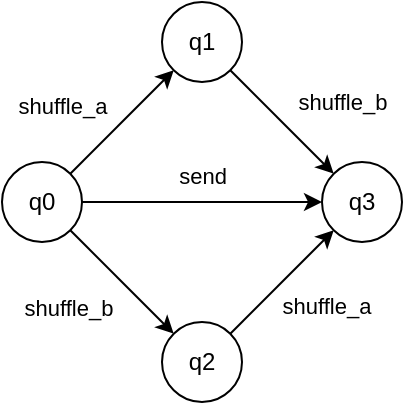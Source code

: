 <mxfile version="21.8.1" type="device">
  <diagram name="Pagina-1" id="XoXRjMPKRKvgqmu1Gu72">
    <mxGraphModel dx="1434" dy="856" grid="1" gridSize="10" guides="1" tooltips="1" connect="1" arrows="1" fold="1" page="1" pageScale="1" pageWidth="827" pageHeight="1169" math="0" shadow="0">
      <root>
        <mxCell id="0" />
        <mxCell id="1" parent="0" />
        <mxCell id="wj0IYQqH9ou-rQZwyn_V-1" style="rounded=0;orthogonalLoop=1;jettySize=auto;html=1;" edge="1" parent="1" source="wj0IYQqH9ou-rQZwyn_V-5" target="wj0IYQqH9ou-rQZwyn_V-9">
          <mxGeometry relative="1" as="geometry" />
        </mxCell>
        <mxCell id="wj0IYQqH9ou-rQZwyn_V-2" value="shuffle_a" style="edgeLabel;html=1;align=center;verticalAlign=middle;resizable=0;points=[];" vertex="1" connectable="0" parent="wj0IYQqH9ou-rQZwyn_V-1">
          <mxGeometry x="0.056" y="-1" relative="1" as="geometry">
            <mxPoint x="-32" y="-8" as="offset" />
          </mxGeometry>
        </mxCell>
        <mxCell id="wj0IYQqH9ou-rQZwyn_V-3" style="rounded=0;orthogonalLoop=1;jettySize=auto;html=1;" edge="1" parent="1" source="wj0IYQqH9ou-rQZwyn_V-5" target="wj0IYQqH9ou-rQZwyn_V-12">
          <mxGeometry relative="1" as="geometry">
            <mxPoint x="205.858" y="285.858" as="targetPoint" />
          </mxGeometry>
        </mxCell>
        <mxCell id="wj0IYQqH9ou-rQZwyn_V-4" value="shuffle_b" style="edgeLabel;html=1;align=center;verticalAlign=middle;resizable=0;points=[];" vertex="1" connectable="0" parent="wj0IYQqH9ou-rQZwyn_V-3">
          <mxGeometry x="-0.13" y="2" relative="1" as="geometry">
            <mxPoint x="-25" y="17" as="offset" />
          </mxGeometry>
        </mxCell>
        <mxCell id="wj0IYQqH9ou-rQZwyn_V-14" style="edgeStyle=orthogonalEdgeStyle;rounded=0;orthogonalLoop=1;jettySize=auto;html=1;" edge="1" parent="1" source="wj0IYQqH9ou-rQZwyn_V-5" target="wj0IYQqH9ou-rQZwyn_V-6">
          <mxGeometry relative="1" as="geometry" />
        </mxCell>
        <mxCell id="wj0IYQqH9ou-rQZwyn_V-15" value="send" style="edgeLabel;html=1;align=center;verticalAlign=middle;resizable=0;points=[];" vertex="1" connectable="0" parent="wj0IYQqH9ou-rQZwyn_V-14">
          <mxGeometry y="1" relative="1" as="geometry">
            <mxPoint y="-12" as="offset" />
          </mxGeometry>
        </mxCell>
        <mxCell id="wj0IYQqH9ou-rQZwyn_V-5" value="q0" style="ellipse;whiteSpace=wrap;html=1;aspect=fixed;" vertex="1" parent="1">
          <mxGeometry x="120" y="160" width="40" height="40" as="geometry" />
        </mxCell>
        <mxCell id="wj0IYQqH9ou-rQZwyn_V-6" value="q3" style="ellipse;whiteSpace=wrap;html=1;aspect=fixed;" vertex="1" parent="1">
          <mxGeometry x="280" y="160" width="40" height="40" as="geometry" />
        </mxCell>
        <mxCell id="wj0IYQqH9ou-rQZwyn_V-7" style="rounded=0;orthogonalLoop=1;jettySize=auto;html=1;" edge="1" parent="1" source="wj0IYQqH9ou-rQZwyn_V-9" target="wj0IYQqH9ou-rQZwyn_V-6">
          <mxGeometry relative="1" as="geometry" />
        </mxCell>
        <mxCell id="wj0IYQqH9ou-rQZwyn_V-8" value="shuffle_b" style="edgeLabel;html=1;align=center;verticalAlign=middle;resizable=0;points=[];" vertex="1" connectable="0" parent="wj0IYQqH9ou-rQZwyn_V-7">
          <mxGeometry x="-0.251" y="-2" relative="1" as="geometry">
            <mxPoint x="38" y="-5" as="offset" />
          </mxGeometry>
        </mxCell>
        <mxCell id="wj0IYQqH9ou-rQZwyn_V-9" value="q1" style="ellipse;whiteSpace=wrap;html=1;aspect=fixed;" vertex="1" parent="1">
          <mxGeometry x="200" y="80" width="40" height="40" as="geometry" />
        </mxCell>
        <mxCell id="wj0IYQqH9ou-rQZwyn_V-10" style="rounded=0;orthogonalLoop=1;jettySize=auto;html=1;" edge="1" parent="1" source="wj0IYQqH9ou-rQZwyn_V-12" target="wj0IYQqH9ou-rQZwyn_V-6">
          <mxGeometry relative="1" as="geometry">
            <mxPoint x="325.858" y="285.858" as="targetPoint" />
          </mxGeometry>
        </mxCell>
        <mxCell id="wj0IYQqH9ou-rQZwyn_V-11" value="shuffle_a" style="edgeLabel;html=1;align=center;verticalAlign=middle;resizable=0;points=[];" vertex="1" connectable="0" parent="wj0IYQqH9ou-rQZwyn_V-10">
          <mxGeometry x="-0.176" y="-2" relative="1" as="geometry">
            <mxPoint x="25" y="6" as="offset" />
          </mxGeometry>
        </mxCell>
        <mxCell id="wj0IYQqH9ou-rQZwyn_V-12" value="q2" style="ellipse;whiteSpace=wrap;html=1;aspect=fixed;" vertex="1" parent="1">
          <mxGeometry x="200" y="240" width="40" height="40" as="geometry" />
        </mxCell>
      </root>
    </mxGraphModel>
  </diagram>
</mxfile>
